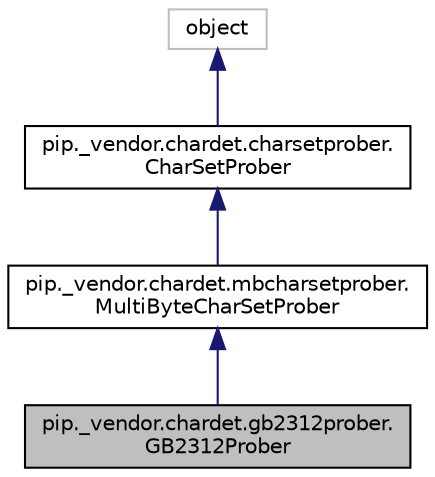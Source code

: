digraph "pip._vendor.chardet.gb2312prober.GB2312Prober"
{
 // LATEX_PDF_SIZE
  edge [fontname="Helvetica",fontsize="10",labelfontname="Helvetica",labelfontsize="10"];
  node [fontname="Helvetica",fontsize="10",shape=record];
  Node1 [label="pip._vendor.chardet.gb2312prober.\lGB2312Prober",height=0.2,width=0.4,color="black", fillcolor="grey75", style="filled", fontcolor="black",tooltip=" "];
  Node2 -> Node1 [dir="back",color="midnightblue",fontsize="10",style="solid",fontname="Helvetica"];
  Node2 [label="pip._vendor.chardet.mbcharsetprober.\lMultiByteCharSetProber",height=0.2,width=0.4,color="black", fillcolor="white", style="filled",URL="$classpip_1_1__vendor_1_1chardet_1_1mbcharsetprober_1_1_multi_byte_char_set_prober.html",tooltip=" "];
  Node3 -> Node2 [dir="back",color="midnightblue",fontsize="10",style="solid",fontname="Helvetica"];
  Node3 [label="pip._vendor.chardet.charsetprober.\lCharSetProber",height=0.2,width=0.4,color="black", fillcolor="white", style="filled",URL="$classpip_1_1__vendor_1_1chardet_1_1charsetprober_1_1_char_set_prober.html",tooltip=" "];
  Node4 -> Node3 [dir="back",color="midnightblue",fontsize="10",style="solid",fontname="Helvetica"];
  Node4 [label="object",height=0.2,width=0.4,color="grey75", fillcolor="white", style="filled",tooltip=" "];
}
